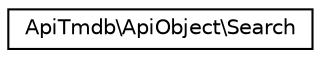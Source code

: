 digraph "Graphical Class Hierarchy"
{
  edge [fontname="Helvetica",fontsize="10",labelfontname="Helvetica",labelfontsize="10"];
  node [fontname="Helvetica",fontsize="10",shape=record];
  rankdir="LR";
  Node0 [label="ApiTmdb\\ApiObject\\Search",height=0.2,width=0.4,color="black", fillcolor="white", style="filled",URL="$classApiTmdb_1_1ApiObject_1_1Search.html"];
}
